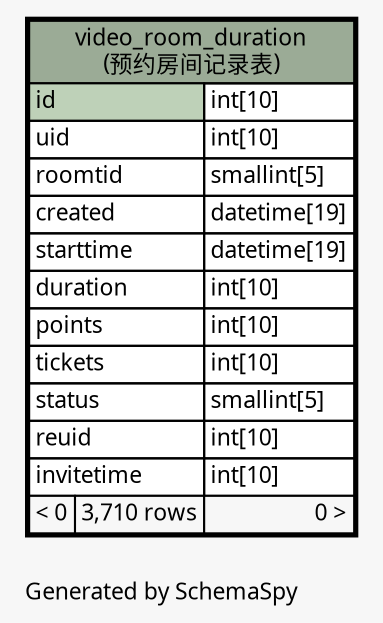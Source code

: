 // dot 2.26.0 on Linux 2.6.32-504.3.3.el6.x86_64
// SchemaSpy rev Unknown
digraph "oneDegreeRelationshipsDiagram" {
  graph [
    rankdir="RL"
    bgcolor="#f7f7f7"
    label="\nGenerated by SchemaSpy"
    labeljust="l"
    nodesep="0.18"
    ranksep="0.46"
    fontname="Microsoft YaHei"
    fontsize="11"
  ];
  node [
    fontname="Microsoft YaHei"
    fontsize="11"
    shape="plaintext"
  ];
  edge [
    arrowsize="0.8"
  ];
  "video_room_duration" [
    label=<
    <TABLE BORDER="2" CELLBORDER="1" CELLSPACING="0" BGCOLOR="#ffffff">
      <TR><TD COLSPAN="3" BGCOLOR="#9bab96" ALIGN="CENTER">video_room_duration<br/>(预约房间记录表)</TD></TR>
      <TR><TD PORT="id" COLSPAN="2" BGCOLOR="#bed1b8" ALIGN="LEFT">id</TD><TD PORT="id.type" ALIGN="LEFT">int[10]</TD></TR>
      <TR><TD PORT="uid" COLSPAN="2" ALIGN="LEFT">uid</TD><TD PORT="uid.type" ALIGN="LEFT">int[10]</TD></TR>
      <TR><TD PORT="roomtid" COLSPAN="2" ALIGN="LEFT">roomtid</TD><TD PORT="roomtid.type" ALIGN="LEFT">smallint[5]</TD></TR>
      <TR><TD PORT="created" COLSPAN="2" ALIGN="LEFT">created</TD><TD PORT="created.type" ALIGN="LEFT">datetime[19]</TD></TR>
      <TR><TD PORT="starttime" COLSPAN="2" ALIGN="LEFT">starttime</TD><TD PORT="starttime.type" ALIGN="LEFT">datetime[19]</TD></TR>
      <TR><TD PORT="duration" COLSPAN="2" ALIGN="LEFT">duration</TD><TD PORT="duration.type" ALIGN="LEFT">int[10]</TD></TR>
      <TR><TD PORT="points" COLSPAN="2" ALIGN="LEFT">points</TD><TD PORT="points.type" ALIGN="LEFT">int[10]</TD></TR>
      <TR><TD PORT="tickets" COLSPAN="2" ALIGN="LEFT">tickets</TD><TD PORT="tickets.type" ALIGN="LEFT">int[10]</TD></TR>
      <TR><TD PORT="status" COLSPAN="2" ALIGN="LEFT">status</TD><TD PORT="status.type" ALIGN="LEFT">smallint[5]</TD></TR>
      <TR><TD PORT="reuid" COLSPAN="2" ALIGN="LEFT">reuid</TD><TD PORT="reuid.type" ALIGN="LEFT">int[10]</TD></TR>
      <TR><TD PORT="invitetime" COLSPAN="2" ALIGN="LEFT">invitetime</TD><TD PORT="invitetime.type" ALIGN="LEFT">int[10]</TD></TR>
      <TR><TD ALIGN="LEFT" BGCOLOR="#f7f7f7">&lt; 0</TD><TD ALIGN="RIGHT" BGCOLOR="#f7f7f7">3,710 rows</TD><TD ALIGN="RIGHT" BGCOLOR="#f7f7f7">0 &gt;</TD></TR>
    </TABLE>>
    URL="video_room_duration.html"
    tooltip="video_room_duration"
  ];
}
